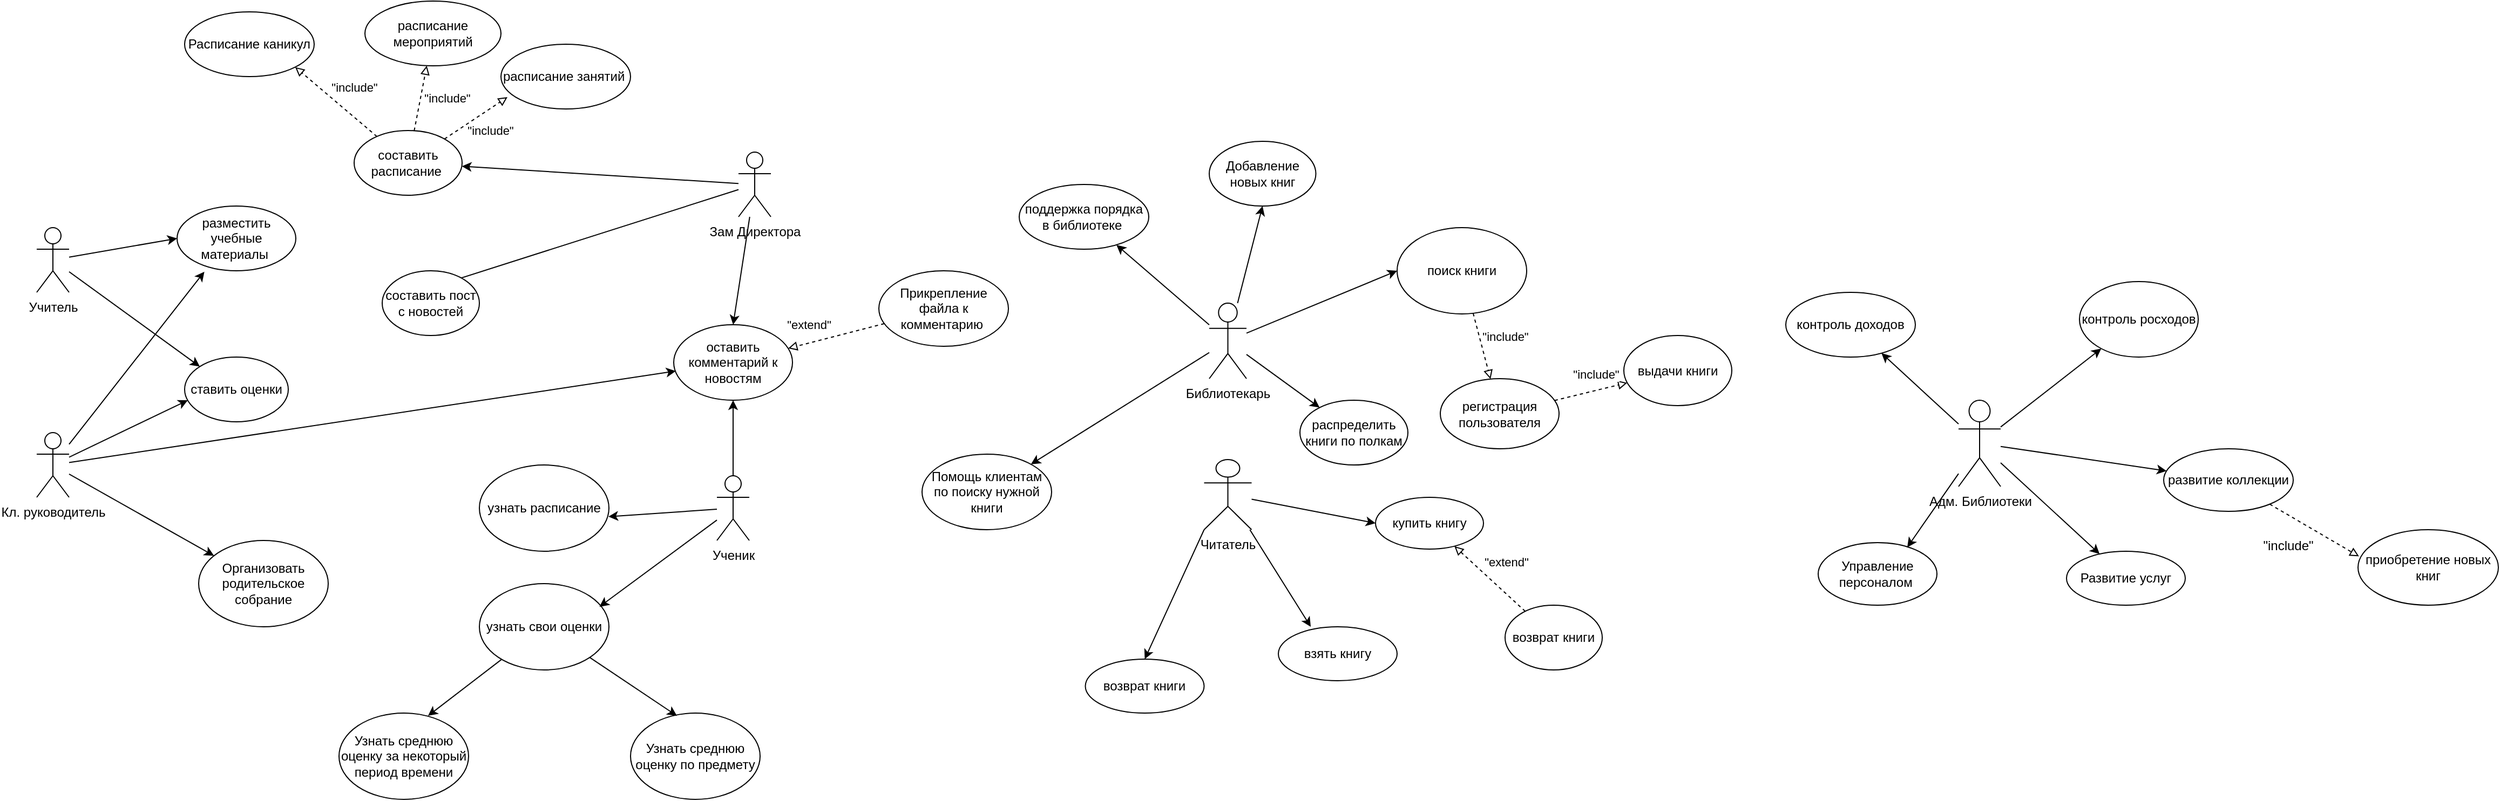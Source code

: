 <mxfile version="24.4.4" type="github">
  <diagram name="Страница — 1" id="0gjCVuvtDsMXWRGDhPsx">
    <mxGraphModel dx="1687" dy="2087" grid="1" gridSize="10" guides="1" tooltips="1" connect="1" arrows="1" fold="1" page="1" pageScale="1" pageWidth="827" pageHeight="1169" math="0" shadow="0">
      <root>
        <mxCell id="0" />
        <mxCell id="1" parent="0" />
        <mxCell id="_kbc-DSdjVsOpymA7g34-34" style="edgeStyle=none;rounded=0;orthogonalLoop=1;jettySize=auto;html=1;entryX=0;entryY=0.5;entryDx=0;entryDy=0;" edge="1" parent="1" source="_kbc-DSdjVsOpymA7g34-1" target="_kbc-DSdjVsOpymA7g34-20">
          <mxGeometry relative="1" as="geometry" />
        </mxCell>
        <mxCell id="_kbc-DSdjVsOpymA7g34-36" style="edgeStyle=none;rounded=0;orthogonalLoop=1;jettySize=auto;html=1;entryX=0;entryY=0;entryDx=0;entryDy=0;" edge="1" parent="1" source="_kbc-DSdjVsOpymA7g34-1" target="_kbc-DSdjVsOpymA7g34-2">
          <mxGeometry relative="1" as="geometry" />
        </mxCell>
        <mxCell id="_kbc-DSdjVsOpymA7g34-1" value="&lt;font style=&quot;vertical-align: inherit;&quot;&gt;&lt;font style=&quot;vertical-align: inherit;&quot;&gt;Учитель&lt;/font&gt;&lt;/font&gt;&lt;div&gt;&lt;font style=&quot;vertical-align: inherit;&quot;&gt;&lt;font style=&quot;vertical-align: inherit;&quot;&gt;&lt;br&gt;&lt;/font&gt;&lt;/font&gt;&lt;/div&gt;" style="shape=umlActor;verticalLabelPosition=bottom;verticalAlign=top;html=1;outlineConnect=0;" vertex="1" parent="1">
          <mxGeometry x="120" y="80" width="30" height="60" as="geometry" />
        </mxCell>
        <mxCell id="_kbc-DSdjVsOpymA7g34-2" value="&lt;font style=&quot;vertical-align: inherit;&quot;&gt;&lt;font style=&quot;vertical-align: inherit;&quot;&gt;ставить оценки&lt;/font&gt;&lt;/font&gt;" style="ellipse;whiteSpace=wrap;html=1;" vertex="1" parent="1">
          <mxGeometry x="257" y="200" width="96" height="60" as="geometry" />
        </mxCell>
        <mxCell id="_kbc-DSdjVsOpymA7g34-38" style="edgeStyle=none;rounded=0;orthogonalLoop=1;jettySize=auto;html=1;" edge="1" parent="1" source="_kbc-DSdjVsOpymA7g34-6" target="_kbc-DSdjVsOpymA7g34-18">
          <mxGeometry relative="1" as="geometry" />
        </mxCell>
        <mxCell id="_kbc-DSdjVsOpymA7g34-6" value="Кл. руководитель" style="shape=umlActor;verticalLabelPosition=bottom;verticalAlign=top;html=1;outlineConnect=0;" vertex="1" parent="1">
          <mxGeometry x="120" y="270" width="30" height="60" as="geometry" />
        </mxCell>
        <mxCell id="_kbc-DSdjVsOpymA7g34-11" value="Ученик" style="shape=umlActor;verticalLabelPosition=bottom;verticalAlign=top;html=1;outlineConnect=0;" vertex="1" parent="1">
          <mxGeometry x="750" y="310" width="30" height="60" as="geometry" />
        </mxCell>
        <mxCell id="_kbc-DSdjVsOpymA7g34-12" value="узнать расписание" style="ellipse;whiteSpace=wrap;html=1;" vertex="1" parent="1">
          <mxGeometry x="530" y="300" width="120" height="80" as="geometry" />
        </mxCell>
        <mxCell id="_kbc-DSdjVsOpymA7g34-13" value="узнать свои оценки" style="ellipse;whiteSpace=wrap;html=1;" vertex="1" parent="1">
          <mxGeometry x="530" y="410" width="120" height="80" as="geometry" />
        </mxCell>
        <mxCell id="_kbc-DSdjVsOpymA7g34-18" value="Организовать родительское собрание" style="ellipse;whiteSpace=wrap;html=1;" vertex="1" parent="1">
          <mxGeometry x="270" y="370" width="120" height="80" as="geometry" />
        </mxCell>
        <mxCell id="_kbc-DSdjVsOpymA7g34-20" value="разместить учебные материалы&amp;nbsp;" style="ellipse;whiteSpace=wrap;html=1;" vertex="1" parent="1">
          <mxGeometry x="250" y="60" width="110" height="60" as="geometry" />
        </mxCell>
        <mxCell id="_kbc-DSdjVsOpymA7g34-33" style="edgeStyle=none;rounded=0;orthogonalLoop=1;jettySize=auto;html=1;" edge="1" parent="1" source="_kbc-DSdjVsOpymA7g34-25" target="_kbc-DSdjVsOpymA7g34-26">
          <mxGeometry relative="1" as="geometry" />
        </mxCell>
        <mxCell id="_kbc-DSdjVsOpymA7g34-46" style="edgeStyle=none;rounded=0;orthogonalLoop=1;jettySize=auto;html=1;entryX=0;entryY=0.5;entryDx=0;entryDy=0;" edge="1" parent="1" source="_kbc-DSdjVsOpymA7g34-25" target="_kbc-DSdjVsOpymA7g34-45">
          <mxGeometry relative="1" as="geometry" />
        </mxCell>
        <mxCell id="_kbc-DSdjVsOpymA7g34-51" style="edgeStyle=none;rounded=0;orthogonalLoop=1;jettySize=auto;html=1;entryX=0.5;entryY=0;entryDx=0;entryDy=0;" edge="1" parent="1" source="_kbc-DSdjVsOpymA7g34-25" target="_kbc-DSdjVsOpymA7g34-47">
          <mxGeometry relative="1" as="geometry" />
        </mxCell>
        <mxCell id="_kbc-DSdjVsOpymA7g34-25" value="Зам Директора" style="shape=umlActor;verticalLabelPosition=bottom;verticalAlign=top;html=1;outlineConnect=0;" vertex="1" parent="1">
          <mxGeometry x="770" y="10" width="30" height="60" as="geometry" />
        </mxCell>
        <mxCell id="_kbc-DSdjVsOpymA7g34-61" value="" style="edgeStyle=none;rounded=0;orthogonalLoop=1;jettySize=auto;html=1;dashed=1;endArrow=block;endFill=0;" edge="1" parent="1" source="_kbc-DSdjVsOpymA7g34-26" target="_kbc-DSdjVsOpymA7g34-56">
          <mxGeometry relative="1" as="geometry" />
        </mxCell>
        <mxCell id="_kbc-DSdjVsOpymA7g34-65" value="&lt;span style=&quot;color: rgba(0, 0, 0, 0); font-family: monospace; font-size: 0px; text-align: start; background-color: rgb(251, 251, 251);&quot;&gt;%3CmxGraphModel%3E%3Croot%3E%3CmxCell%20id%3D%220%22%2F%3E%3CmxCell%20id%3D%221%22%20parent%3D%220%22%2F%3E%3CmxCell%20id%3D%222%22%20value%3D%22%26quot%3Binclude%26quot%3B%22%20style%3D%22edgeLabel%3Bhtml%3D1%3Balign%3Dcenter%3BverticalAlign%3Dmiddle%3Bresizable%3D0%3Bpoints%3D%5B%5D%3B%22%20vertex%3D%221%22%20connectable%3D%220%22%20parent%3D%221%22%3E%3CmxGeometry%20x%3D%22429.575%22%20y%3D%22-39.905%22%20as%3D%22geometry%22%2F%3E%3C%2FmxCell%3E%3C%2Froot%3E%3C%2FmxGraphModel%3E&lt;/span&gt;" style="edgeLabel;html=1;align=center;verticalAlign=middle;resizable=0;points=[];" vertex="1" connectable="0" parent="_kbc-DSdjVsOpymA7g34-61">
          <mxGeometry x="0.106" y="-1" relative="1" as="geometry">
            <mxPoint as="offset" />
          </mxGeometry>
        </mxCell>
        <mxCell id="_kbc-DSdjVsOpymA7g34-66" value="&lt;span style=&quot;color: rgba(0, 0, 0, 0); font-family: monospace; font-size: 0px; text-align: start; background-color: rgb(251, 251, 251);&quot;&gt;%3CmxGraphModel%3E%3Croot%3E%3CmxCell%20id%3D%220%22%2F%3E%3CmxCell%20id%3D%221%22%20parent%3D%220%22%2F%3E%3CmxCell%20id%3D%222%22%20value%3D%22%26quot%3Binclude%26quot%3B%22%20style%3D%22edgeLabel%3Bhtml%3D1%3Balign%3Dcenter%3BverticalAlign%3Dmiddle%3Bresizable%3D0%3Bpoints%3D%5B%5D%3B%22%20vertex%3D%221%22%20connectable%3D%220%22%20parent%3D%221%22%3E%3CmxGeometry%20x%3D%22429.575%22%20y%3D%22-39.905%22%20as%3D%22geometry%22%2F%3E%3C%2FmxCell%3E%3C%2Froot%3E%3C%2FmxGraphModel%3E&lt;/span&gt;" style="edgeLabel;html=1;align=center;verticalAlign=middle;resizable=0;points=[];" vertex="1" connectable="0" parent="_kbc-DSdjVsOpymA7g34-61">
          <mxGeometry x="-0.041" y="-4" relative="1" as="geometry">
            <mxPoint as="offset" />
          </mxGeometry>
        </mxCell>
        <mxCell id="_kbc-DSdjVsOpymA7g34-67" value="&quot;include&quot;" style="edgeLabel;html=1;align=center;verticalAlign=middle;resizable=0;points=[];" vertex="1" connectable="0" parent="_kbc-DSdjVsOpymA7g34-61">
          <mxGeometry x="-0.449" y="-2" relative="1" as="geometry">
            <mxPoint x="25" y="-14" as="offset" />
          </mxGeometry>
        </mxCell>
        <mxCell id="_kbc-DSdjVsOpymA7g34-63" style="edgeStyle=none;rounded=0;orthogonalLoop=1;jettySize=auto;html=1;entryX=1;entryY=1;entryDx=0;entryDy=0;dashed=1;endArrow=block;endFill=0;" edge="1" parent="1" source="_kbc-DSdjVsOpymA7g34-26" target="_kbc-DSdjVsOpymA7g34-62">
          <mxGeometry relative="1" as="geometry" />
        </mxCell>
        <mxCell id="_kbc-DSdjVsOpymA7g34-64" value="&quot;include&quot;" style="edgeLabel;html=1;align=center;verticalAlign=middle;resizable=0;points=[];" vertex="1" connectable="0" parent="_kbc-DSdjVsOpymA7g34-63">
          <mxGeometry x="0.002" y="-4" relative="1" as="geometry">
            <mxPoint x="14" y="-10" as="offset" />
          </mxGeometry>
        </mxCell>
        <mxCell id="_kbc-DSdjVsOpymA7g34-26" value="составить расписание&amp;nbsp;" style="ellipse;whiteSpace=wrap;html=1;" vertex="1" parent="1">
          <mxGeometry x="414" y="-10" width="100" height="60" as="geometry" />
        </mxCell>
        <mxCell id="_kbc-DSdjVsOpymA7g34-35" style="edgeStyle=none;rounded=0;orthogonalLoop=1;jettySize=auto;html=1;entryX=0.23;entryY=1.014;entryDx=0;entryDy=0;entryPerimeter=0;" edge="1" parent="1" source="_kbc-DSdjVsOpymA7g34-6" target="_kbc-DSdjVsOpymA7g34-20">
          <mxGeometry relative="1" as="geometry" />
        </mxCell>
        <mxCell id="_kbc-DSdjVsOpymA7g34-37" style="edgeStyle=none;rounded=0;orthogonalLoop=1;jettySize=auto;html=1;entryX=0.031;entryY=0.667;entryDx=0;entryDy=0;entryPerimeter=0;" edge="1" parent="1" source="_kbc-DSdjVsOpymA7g34-6" target="_kbc-DSdjVsOpymA7g34-2">
          <mxGeometry relative="1" as="geometry" />
        </mxCell>
        <mxCell id="_kbc-DSdjVsOpymA7g34-39" style="edgeStyle=none;rounded=0;orthogonalLoop=1;jettySize=auto;html=1;entryX=0.996;entryY=0.599;entryDx=0;entryDy=0;entryPerimeter=0;" edge="1" parent="1" source="_kbc-DSdjVsOpymA7g34-11" target="_kbc-DSdjVsOpymA7g34-12">
          <mxGeometry relative="1" as="geometry" />
        </mxCell>
        <mxCell id="_kbc-DSdjVsOpymA7g34-40" style="edgeStyle=none;rounded=0;orthogonalLoop=1;jettySize=auto;html=1;entryX=0.927;entryY=0.268;entryDx=0;entryDy=0;entryPerimeter=0;" edge="1" parent="1" source="_kbc-DSdjVsOpymA7g34-11" target="_kbc-DSdjVsOpymA7g34-13">
          <mxGeometry relative="1" as="geometry" />
        </mxCell>
        <mxCell id="_kbc-DSdjVsOpymA7g34-41" value="Узнать среднюю оценку за некоторый период времени" style="ellipse;whiteSpace=wrap;html=1;" vertex="1" parent="1">
          <mxGeometry x="400" y="530" width="120" height="80" as="geometry" />
        </mxCell>
        <mxCell id="_kbc-DSdjVsOpymA7g34-42" value="Узнать среднюю оценку по предмету" style="ellipse;whiteSpace=wrap;html=1;" vertex="1" parent="1">
          <mxGeometry x="670" y="530" width="120" height="80" as="geometry" />
        </mxCell>
        <mxCell id="_kbc-DSdjVsOpymA7g34-43" style="edgeStyle=none;rounded=0;orthogonalLoop=1;jettySize=auto;html=1;entryX=0.687;entryY=0.032;entryDx=0;entryDy=0;entryPerimeter=0;" edge="1" parent="1" source="_kbc-DSdjVsOpymA7g34-13" target="_kbc-DSdjVsOpymA7g34-41">
          <mxGeometry relative="1" as="geometry" />
        </mxCell>
        <mxCell id="_kbc-DSdjVsOpymA7g34-44" style="edgeStyle=none;rounded=0;orthogonalLoop=1;jettySize=auto;html=1;entryX=0.358;entryY=0.032;entryDx=0;entryDy=0;entryPerimeter=0;" edge="1" parent="1" source="_kbc-DSdjVsOpymA7g34-13" target="_kbc-DSdjVsOpymA7g34-42">
          <mxGeometry relative="1" as="geometry" />
        </mxCell>
        <mxCell id="_kbc-DSdjVsOpymA7g34-45" value="составить пост с новостей" style="ellipse;whiteSpace=wrap;html=1;" vertex="1" parent="1">
          <mxGeometry x="440" y="120" width="90" height="60" as="geometry" />
        </mxCell>
        <mxCell id="_kbc-DSdjVsOpymA7g34-71" style="edgeStyle=none;rounded=0;orthogonalLoop=1;jettySize=auto;html=1;" edge="1" parent="1" source="_kbc-DSdjVsOpymA7g34-47">
          <mxGeometry relative="1" as="geometry">
            <mxPoint x="775" y="205" as="targetPoint" />
          </mxGeometry>
        </mxCell>
        <mxCell id="_kbc-DSdjVsOpymA7g34-47" value="оставить комментарий к новостям" style="ellipse;whiteSpace=wrap;html=1;" vertex="1" parent="1">
          <mxGeometry x="710" y="170" width="110" height="70" as="geometry" />
        </mxCell>
        <mxCell id="_kbc-DSdjVsOpymA7g34-50" style="edgeStyle=none;rounded=0;orthogonalLoop=1;jettySize=auto;html=1;entryX=0.5;entryY=1;entryDx=0;entryDy=0;" edge="1" parent="1" source="_kbc-DSdjVsOpymA7g34-11" target="_kbc-DSdjVsOpymA7g34-47">
          <mxGeometry relative="1" as="geometry" />
        </mxCell>
        <mxCell id="_kbc-DSdjVsOpymA7g34-53" style="edgeStyle=none;rounded=0;orthogonalLoop=1;jettySize=auto;html=1;entryX=0.018;entryY=0.614;entryDx=0;entryDy=0;entryPerimeter=0;" edge="1" parent="1" source="_kbc-DSdjVsOpymA7g34-6" target="_kbc-DSdjVsOpymA7g34-47">
          <mxGeometry relative="1" as="geometry" />
        </mxCell>
        <mxCell id="_kbc-DSdjVsOpymA7g34-54" value="расписание занятий&amp;nbsp;" style="ellipse;whiteSpace=wrap;html=1;" vertex="1" parent="1">
          <mxGeometry x="550" y="-90" width="120" height="60" as="geometry" />
        </mxCell>
        <mxCell id="_kbc-DSdjVsOpymA7g34-56" value="расписание мероприятий" style="ellipse;whiteSpace=wrap;html=1;" vertex="1" parent="1">
          <mxGeometry x="424" y="-130" width="126" height="60" as="geometry" />
        </mxCell>
        <mxCell id="_kbc-DSdjVsOpymA7g34-58" style="edgeStyle=none;rounded=0;orthogonalLoop=1;jettySize=auto;html=1;entryX=0.05;entryY=0.817;entryDx=0;entryDy=0;entryPerimeter=0;dashed=1;endArrow=block;endFill=0;" edge="1" parent="1" source="_kbc-DSdjVsOpymA7g34-26" target="_kbc-DSdjVsOpymA7g34-54">
          <mxGeometry relative="1" as="geometry" />
        </mxCell>
        <mxCell id="_kbc-DSdjVsOpymA7g34-68" value="&quot;include&quot;" style="edgeLabel;html=1;align=center;verticalAlign=middle;resizable=0;points=[];" vertex="1" connectable="0" parent="_kbc-DSdjVsOpymA7g34-58">
          <mxGeometry x="0.16" y="-1" relative="1" as="geometry">
            <mxPoint x="8" y="14" as="offset" />
          </mxGeometry>
        </mxCell>
        <mxCell id="_kbc-DSdjVsOpymA7g34-62" value="Расписание каникул" style="ellipse;whiteSpace=wrap;html=1;" vertex="1" parent="1">
          <mxGeometry x="257" y="-120" width="120" height="60" as="geometry" />
        </mxCell>
        <mxCell id="_kbc-DSdjVsOpymA7g34-75" style="edgeStyle=none;rounded=0;orthogonalLoop=1;jettySize=auto;html=1;dashed=1;endArrow=block;endFill=0;" edge="1" parent="1" source="_kbc-DSdjVsOpymA7g34-72" target="_kbc-DSdjVsOpymA7g34-47">
          <mxGeometry relative="1" as="geometry" />
        </mxCell>
        <mxCell id="_kbc-DSdjVsOpymA7g34-76" value="&quot;extend&quot;" style="edgeLabel;html=1;align=center;verticalAlign=middle;resizable=0;points=[];" vertex="1" connectable="0" parent="_kbc-DSdjVsOpymA7g34-75">
          <mxGeometry x="-0.024" relative="1" as="geometry">
            <mxPoint x="-27" y="-10" as="offset" />
          </mxGeometry>
        </mxCell>
        <mxCell id="_kbc-DSdjVsOpymA7g34-72" value="Прикрепление файла к комментарию&amp;nbsp;" style="ellipse;whiteSpace=wrap;html=1;" vertex="1" parent="1">
          <mxGeometry x="900" y="120" width="120" height="70" as="geometry" />
        </mxCell>
        <mxCell id="_kbc-DSdjVsOpymA7g34-91" style="edgeStyle=none;rounded=0;orthogonalLoop=1;jettySize=auto;html=1;entryX=0;entryY=0.5;entryDx=0;entryDy=0;" edge="1" parent="1" source="_kbc-DSdjVsOpymA7g34-77" target="_kbc-DSdjVsOpymA7g34-90">
          <mxGeometry relative="1" as="geometry" />
        </mxCell>
        <mxCell id="_kbc-DSdjVsOpymA7g34-139" style="edgeStyle=none;rounded=0;orthogonalLoop=1;jettySize=auto;html=1;exitX=0;exitY=1;exitDx=0;exitDy=0;exitPerimeter=0;entryX=0.5;entryY=0;entryDx=0;entryDy=0;" edge="1" parent="1" source="_kbc-DSdjVsOpymA7g34-77" target="_kbc-DSdjVsOpymA7g34-104">
          <mxGeometry relative="1" as="geometry" />
        </mxCell>
        <mxCell id="_kbc-DSdjVsOpymA7g34-77" value="Читатель" style="shape=umlActor;verticalLabelPosition=bottom;verticalAlign=top;html=1;outlineConnect=0;" vertex="1" parent="1">
          <mxGeometry x="1201.25" y="295" width="44" height="65" as="geometry" />
        </mxCell>
        <mxCell id="_kbc-DSdjVsOpymA7g34-87" style="edgeStyle=none;rounded=0;orthogonalLoop=1;jettySize=auto;html=1;entryX=0;entryY=0.5;entryDx=0;entryDy=0;" edge="1" parent="1" source="_kbc-DSdjVsOpymA7g34-78" target="_kbc-DSdjVsOpymA7g34-79">
          <mxGeometry relative="1" as="geometry" />
        </mxCell>
        <mxCell id="_kbc-DSdjVsOpymA7g34-114" style="edgeStyle=none;rounded=0;orthogonalLoop=1;jettySize=auto;html=1;entryX=0.5;entryY=1;entryDx=0;entryDy=0;" edge="1" parent="1" source="_kbc-DSdjVsOpymA7g34-78" target="_kbc-DSdjVsOpymA7g34-113">
          <mxGeometry relative="1" as="geometry" />
        </mxCell>
        <mxCell id="_kbc-DSdjVsOpymA7g34-116" style="edgeStyle=none;rounded=0;orthogonalLoop=1;jettySize=auto;html=1;" edge="1" parent="1" source="_kbc-DSdjVsOpymA7g34-78" target="_kbc-DSdjVsOpymA7g34-115">
          <mxGeometry relative="1" as="geometry" />
        </mxCell>
        <mxCell id="_kbc-DSdjVsOpymA7g34-120" style="edgeStyle=none;rounded=0;orthogonalLoop=1;jettySize=auto;html=1;" edge="1" parent="1" source="_kbc-DSdjVsOpymA7g34-78" target="_kbc-DSdjVsOpymA7g34-119">
          <mxGeometry relative="1" as="geometry" />
        </mxCell>
        <mxCell id="_kbc-DSdjVsOpymA7g34-125" style="edgeStyle=none;rounded=0;orthogonalLoop=1;jettySize=auto;html=1;" edge="1" parent="1" source="_kbc-DSdjVsOpymA7g34-78" target="_kbc-DSdjVsOpymA7g34-124">
          <mxGeometry relative="1" as="geometry" />
        </mxCell>
        <mxCell id="_kbc-DSdjVsOpymA7g34-78" value="Библиотекарь" style="shape=umlActor;verticalLabelPosition=bottom;verticalAlign=top;html=1;outlineConnect=0;" vertex="1" parent="1">
          <mxGeometry x="1206" y="150" width="34.5" height="70" as="geometry" />
        </mxCell>
        <mxCell id="_kbc-DSdjVsOpymA7g34-111" style="edgeStyle=none;rounded=0;orthogonalLoop=1;jettySize=auto;html=1;dashed=1;endArrow=block;endFill=0;" edge="1" parent="1" source="_kbc-DSdjVsOpymA7g34-79" target="_kbc-DSdjVsOpymA7g34-81">
          <mxGeometry relative="1" as="geometry" />
        </mxCell>
        <mxCell id="_kbc-DSdjVsOpymA7g34-112" value="&quot;include&quot;" style="edgeLabel;html=1;align=center;verticalAlign=middle;resizable=0;points=[];" vertex="1" connectable="0" parent="_kbc-DSdjVsOpymA7g34-111">
          <mxGeometry x="0.017" y="-1" relative="1" as="geometry">
            <mxPoint x="22" y="-10" as="offset" />
          </mxGeometry>
        </mxCell>
        <mxCell id="_kbc-DSdjVsOpymA7g34-79" value="поиск книги" style="ellipse;whiteSpace=wrap;html=1;" vertex="1" parent="1">
          <mxGeometry x="1380" y="80" width="120" height="80" as="geometry" />
        </mxCell>
        <mxCell id="_kbc-DSdjVsOpymA7g34-109" style="edgeStyle=none;rounded=0;orthogonalLoop=1;jettySize=auto;html=1;dashed=1;endArrow=block;endFill=0;" edge="1" parent="1" source="_kbc-DSdjVsOpymA7g34-80" target="_kbc-DSdjVsOpymA7g34-90">
          <mxGeometry relative="1" as="geometry" />
        </mxCell>
        <mxCell id="_kbc-DSdjVsOpymA7g34-110" value="&quot;extend&quot;" style="edgeLabel;html=1;align=center;verticalAlign=middle;resizable=0;points=[];" vertex="1" connectable="0" parent="_kbc-DSdjVsOpymA7g34-109">
          <mxGeometry x="0.084" y="1" relative="1" as="geometry">
            <mxPoint x="18" y="-14" as="offset" />
          </mxGeometry>
        </mxCell>
        <mxCell id="_kbc-DSdjVsOpymA7g34-80" value="возврат книги" style="ellipse;whiteSpace=wrap;html=1;" vertex="1" parent="1">
          <mxGeometry x="1480" y="430" width="90" height="60" as="geometry" />
        </mxCell>
        <mxCell id="_kbc-DSdjVsOpymA7g34-98" style="edgeStyle=none;rounded=0;orthogonalLoop=1;jettySize=auto;html=1;dashed=1;endArrow=block;endFill=0;" edge="1" parent="1" source="_kbc-DSdjVsOpymA7g34-81" target="_kbc-DSdjVsOpymA7g34-97">
          <mxGeometry relative="1" as="geometry" />
        </mxCell>
        <mxCell id="_kbc-DSdjVsOpymA7g34-99" value="&quot;include&quot;" style="edgeLabel;html=1;align=center;verticalAlign=middle;resizable=0;points=[];" vertex="1" connectable="0" parent="_kbc-DSdjVsOpymA7g34-98">
          <mxGeometry x="0.125" relative="1" as="geometry">
            <mxPoint y="-15" as="offset" />
          </mxGeometry>
        </mxCell>
        <mxCell id="_kbc-DSdjVsOpymA7g34-81" value="регистрация пользователя" style="ellipse;whiteSpace=wrap;html=1;" vertex="1" parent="1">
          <mxGeometry x="1420" y="220" width="110" height="65" as="geometry" />
        </mxCell>
        <mxCell id="_kbc-DSdjVsOpymA7g34-90" value="купить книгу" style="ellipse;whiteSpace=wrap;html=1;" vertex="1" parent="1">
          <mxGeometry x="1360" y="330" width="100" height="48" as="geometry" />
        </mxCell>
        <mxCell id="_kbc-DSdjVsOpymA7g34-128" style="edgeStyle=none;rounded=0;orthogonalLoop=1;jettySize=auto;html=1;" edge="1" parent="1" source="_kbc-DSdjVsOpymA7g34-92" target="_kbc-DSdjVsOpymA7g34-127">
          <mxGeometry relative="1" as="geometry" />
        </mxCell>
        <mxCell id="_kbc-DSdjVsOpymA7g34-132" style="edgeStyle=none;rounded=0;orthogonalLoop=1;jettySize=auto;html=1;" edge="1" parent="1" source="_kbc-DSdjVsOpymA7g34-92" target="_kbc-DSdjVsOpymA7g34-131">
          <mxGeometry relative="1" as="geometry" />
        </mxCell>
        <mxCell id="_kbc-DSdjVsOpymA7g34-133" style="edgeStyle=none;rounded=0;orthogonalLoop=1;jettySize=auto;html=1;" edge="1" parent="1" source="_kbc-DSdjVsOpymA7g34-92" target="_kbc-DSdjVsOpymA7g34-129">
          <mxGeometry relative="1" as="geometry" />
        </mxCell>
        <mxCell id="_kbc-DSdjVsOpymA7g34-135" style="edgeStyle=none;rounded=0;orthogonalLoop=1;jettySize=auto;html=1;" edge="1" parent="1" source="_kbc-DSdjVsOpymA7g34-92" target="_kbc-DSdjVsOpymA7g34-134">
          <mxGeometry relative="1" as="geometry" />
        </mxCell>
        <mxCell id="_kbc-DSdjVsOpymA7g34-92" value="Адм. Библиотеки" style="shape=umlActor;verticalLabelPosition=bottom;verticalAlign=top;html=1;outlineConnect=0;" vertex="1" parent="1">
          <mxGeometry x="1900" y="240" width="39" height="80" as="geometry" />
        </mxCell>
        <mxCell id="_kbc-DSdjVsOpymA7g34-97" value="выдачи книги" style="ellipse;whiteSpace=wrap;html=1;" vertex="1" parent="1">
          <mxGeometry x="1590" y="180" width="100" height="65" as="geometry" />
        </mxCell>
        <mxCell id="_kbc-DSdjVsOpymA7g34-102" value="взять книгу" style="ellipse;whiteSpace=wrap;html=1;" vertex="1" parent="1">
          <mxGeometry x="1270" y="450" width="110" height="50" as="geometry" />
        </mxCell>
        <mxCell id="_kbc-DSdjVsOpymA7g34-103" style="edgeStyle=none;rounded=0;orthogonalLoop=1;jettySize=auto;html=1;entryX=0.273;entryY=0;entryDx=0;entryDy=0;entryPerimeter=0;" edge="1" parent="1" source="_kbc-DSdjVsOpymA7g34-77" target="_kbc-DSdjVsOpymA7g34-102">
          <mxGeometry relative="1" as="geometry" />
        </mxCell>
        <mxCell id="_kbc-DSdjVsOpymA7g34-104" value="возврат книги" style="ellipse;whiteSpace=wrap;html=1;" vertex="1" parent="1">
          <mxGeometry x="1091.25" y="480" width="110" height="50" as="geometry" />
        </mxCell>
        <mxCell id="_kbc-DSdjVsOpymA7g34-113" value="Добавление новых книг" style="ellipse;whiteSpace=wrap;html=1;" vertex="1" parent="1">
          <mxGeometry x="1206" width="98.75" height="60" as="geometry" />
        </mxCell>
        <mxCell id="_kbc-DSdjVsOpymA7g34-115" value="распределить книги по полкам" style="ellipse;whiteSpace=wrap;html=1;" vertex="1" parent="1">
          <mxGeometry x="1290" y="240" width="100" height="60" as="geometry" />
        </mxCell>
        <mxCell id="_kbc-DSdjVsOpymA7g34-118" value="Управление персоналом&amp;nbsp;" style="ellipse;whiteSpace=wrap;html=1;" vertex="1" parent="1">
          <mxGeometry x="1770" y="372" width="110" height="58" as="geometry" />
        </mxCell>
        <mxCell id="_kbc-DSdjVsOpymA7g34-119" value="Помощь клиентам по поиску нужной книги" style="ellipse;whiteSpace=wrap;html=1;" vertex="1" parent="1">
          <mxGeometry x="940" y="290" width="120" height="70" as="geometry" />
        </mxCell>
        <mxCell id="_kbc-DSdjVsOpymA7g34-124" value="поддержка порядка в библиотеке&amp;nbsp;" style="ellipse;whiteSpace=wrap;html=1;" vertex="1" parent="1">
          <mxGeometry x="1030" y="40" width="120" height="60" as="geometry" />
        </mxCell>
        <mxCell id="_kbc-DSdjVsOpymA7g34-126" style="edgeStyle=none;rounded=0;orthogonalLoop=1;jettySize=auto;html=1;entryX=0.75;entryY=0.075;entryDx=0;entryDy=0;entryPerimeter=0;" edge="1" parent="1" source="_kbc-DSdjVsOpymA7g34-92" target="_kbc-DSdjVsOpymA7g34-118">
          <mxGeometry relative="1" as="geometry" />
        </mxCell>
        <mxCell id="_kbc-DSdjVsOpymA7g34-127" value="Развитие услуг" style="ellipse;whiteSpace=wrap;html=1;" vertex="1" parent="1">
          <mxGeometry x="2000" y="380" width="110" height="50" as="geometry" />
        </mxCell>
        <mxCell id="_kbc-DSdjVsOpymA7g34-129" value="контроль росходов" style="ellipse;whiteSpace=wrap;html=1;" vertex="1" parent="1">
          <mxGeometry x="2012" y="130" width="110" height="70" as="geometry" />
        </mxCell>
        <mxCell id="_kbc-DSdjVsOpymA7g34-131" value="контроль доходов" style="ellipse;whiteSpace=wrap;html=1;" vertex="1" parent="1">
          <mxGeometry x="1740" y="140" width="120" height="60" as="geometry" />
        </mxCell>
        <mxCell id="_kbc-DSdjVsOpymA7g34-134" value="развитие коллекции" style="ellipse;whiteSpace=wrap;html=1;" vertex="1" parent="1">
          <mxGeometry x="2090" y="285" width="120" height="58" as="geometry" />
        </mxCell>
        <mxCell id="_kbc-DSdjVsOpymA7g34-136" value="приобретение новых книг" style="ellipse;whiteSpace=wrap;html=1;" vertex="1" parent="1">
          <mxGeometry x="2270" y="360" width="130" height="70" as="geometry" />
        </mxCell>
        <mxCell id="_kbc-DSdjVsOpymA7g34-137" style="edgeStyle=none;rounded=0;orthogonalLoop=1;jettySize=auto;html=1;entryX=0.007;entryY=0.353;entryDx=0;entryDy=0;entryPerimeter=0;dashed=1;endArrow=block;endFill=0;" edge="1" parent="1" source="_kbc-DSdjVsOpymA7g34-134" target="_kbc-DSdjVsOpymA7g34-136">
          <mxGeometry relative="1" as="geometry" />
        </mxCell>
        <mxCell id="_kbc-DSdjVsOpymA7g34-138" value="&quot;include&quot;" style="text;html=1;align=center;verticalAlign=middle;resizable=0;points=[];autosize=1;strokeColor=none;fillColor=none;" vertex="1" parent="1">
          <mxGeometry x="2170" y="360" width="70" height="30" as="geometry" />
        </mxCell>
      </root>
    </mxGraphModel>
  </diagram>
</mxfile>
